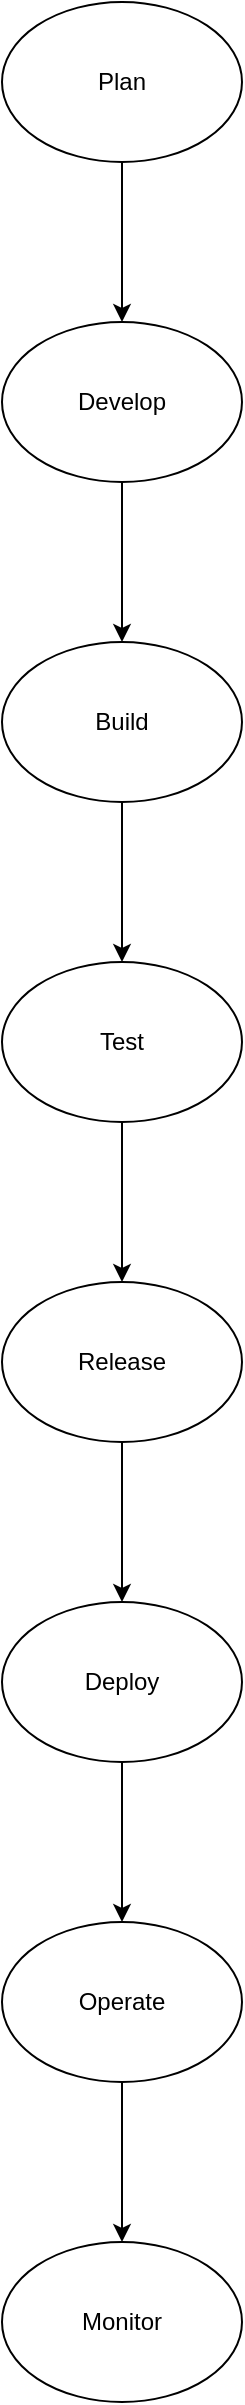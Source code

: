 <mxfile version="28.0.7">
  <diagram name="Page-1" id="W1oLQdPZBU6dc9APCUYA">
    <mxGraphModel dx="1042" dy="527" grid="1" gridSize="10" guides="1" tooltips="1" connect="1" arrows="1" fold="1" page="1" pageScale="1" pageWidth="850" pageHeight="1100" math="0" shadow="0">
      <root>
        <mxCell id="0" />
        <mxCell id="1" parent="0" />
        <mxCell id="NmGhcQVKg95Np4cZm6Zm-4" value="" style="edgeStyle=orthogonalEdgeStyle;rounded=0;orthogonalLoop=1;jettySize=auto;html=1;" edge="1" parent="1" source="NmGhcQVKg95Np4cZm6Zm-2" target="NmGhcQVKg95Np4cZm6Zm-3">
          <mxGeometry relative="1" as="geometry" />
        </mxCell>
        <mxCell id="NmGhcQVKg95Np4cZm6Zm-2" value="Plan" style="ellipse;whiteSpace=wrap;html=1;" vertex="1" parent="1">
          <mxGeometry x="365" width="120" height="80" as="geometry" />
        </mxCell>
        <mxCell id="NmGhcQVKg95Np4cZm6Zm-6" value="" style="edgeStyle=orthogonalEdgeStyle;rounded=0;orthogonalLoop=1;jettySize=auto;html=1;" edge="1" parent="1" source="NmGhcQVKg95Np4cZm6Zm-3" target="NmGhcQVKg95Np4cZm6Zm-5">
          <mxGeometry relative="1" as="geometry" />
        </mxCell>
        <mxCell id="NmGhcQVKg95Np4cZm6Zm-3" value="Develop" style="ellipse;whiteSpace=wrap;html=1;" vertex="1" parent="1">
          <mxGeometry x="365" y="160" width="120" height="80" as="geometry" />
        </mxCell>
        <mxCell id="NmGhcQVKg95Np4cZm6Zm-8" value="" style="edgeStyle=orthogonalEdgeStyle;rounded=0;orthogonalLoop=1;jettySize=auto;html=1;" edge="1" parent="1" source="NmGhcQVKg95Np4cZm6Zm-5" target="NmGhcQVKg95Np4cZm6Zm-7">
          <mxGeometry relative="1" as="geometry" />
        </mxCell>
        <mxCell id="NmGhcQVKg95Np4cZm6Zm-5" value="Build" style="ellipse;whiteSpace=wrap;html=1;" vertex="1" parent="1">
          <mxGeometry x="365" y="320" width="120" height="80" as="geometry" />
        </mxCell>
        <mxCell id="NmGhcQVKg95Np4cZm6Zm-10" value="" style="edgeStyle=orthogonalEdgeStyle;rounded=0;orthogonalLoop=1;jettySize=auto;html=1;" edge="1" parent="1" source="NmGhcQVKg95Np4cZm6Zm-7" target="NmGhcQVKg95Np4cZm6Zm-9">
          <mxGeometry relative="1" as="geometry" />
        </mxCell>
        <mxCell id="NmGhcQVKg95Np4cZm6Zm-7" value="Test" style="ellipse;whiteSpace=wrap;html=1;" vertex="1" parent="1">
          <mxGeometry x="365" y="480" width="120" height="80" as="geometry" />
        </mxCell>
        <mxCell id="NmGhcQVKg95Np4cZm6Zm-12" value="" style="edgeStyle=orthogonalEdgeStyle;rounded=0;orthogonalLoop=1;jettySize=auto;html=1;" edge="1" parent="1" source="NmGhcQVKg95Np4cZm6Zm-9" target="NmGhcQVKg95Np4cZm6Zm-11">
          <mxGeometry relative="1" as="geometry" />
        </mxCell>
        <mxCell id="NmGhcQVKg95Np4cZm6Zm-9" value="Release" style="ellipse;whiteSpace=wrap;html=1;" vertex="1" parent="1">
          <mxGeometry x="365" y="640" width="120" height="80" as="geometry" />
        </mxCell>
        <mxCell id="NmGhcQVKg95Np4cZm6Zm-14" value="" style="edgeStyle=orthogonalEdgeStyle;rounded=0;orthogonalLoop=1;jettySize=auto;html=1;" edge="1" parent="1" source="NmGhcQVKg95Np4cZm6Zm-11" target="NmGhcQVKg95Np4cZm6Zm-13">
          <mxGeometry relative="1" as="geometry" />
        </mxCell>
        <mxCell id="NmGhcQVKg95Np4cZm6Zm-11" value="Deploy" style="ellipse;whiteSpace=wrap;html=1;" vertex="1" parent="1">
          <mxGeometry x="365" y="800" width="120" height="80" as="geometry" />
        </mxCell>
        <mxCell id="NmGhcQVKg95Np4cZm6Zm-16" value="" style="edgeStyle=orthogonalEdgeStyle;rounded=0;orthogonalLoop=1;jettySize=auto;html=1;" edge="1" parent="1" source="NmGhcQVKg95Np4cZm6Zm-13" target="NmGhcQVKg95Np4cZm6Zm-15">
          <mxGeometry relative="1" as="geometry" />
        </mxCell>
        <mxCell id="NmGhcQVKg95Np4cZm6Zm-13" value="Operate" style="ellipse;whiteSpace=wrap;html=1;" vertex="1" parent="1">
          <mxGeometry x="365" y="960" width="120" height="80" as="geometry" />
        </mxCell>
        <mxCell id="NmGhcQVKg95Np4cZm6Zm-15" value="Monitor" style="ellipse;whiteSpace=wrap;html=1;" vertex="1" parent="1">
          <mxGeometry x="365" y="1120" width="120" height="80" as="geometry" />
        </mxCell>
      </root>
    </mxGraphModel>
  </diagram>
</mxfile>
